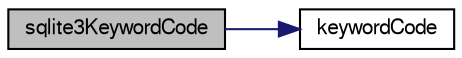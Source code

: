 digraph "sqlite3KeywordCode"
{
  edge [fontname="FreeSans",fontsize="10",labelfontname="FreeSans",labelfontsize="10"];
  node [fontname="FreeSans",fontsize="10",shape=record];
  rankdir="LR";
  Node574604 [label="sqlite3KeywordCode",height=0.2,width=0.4,color="black", fillcolor="grey75", style="filled", fontcolor="black"];
  Node574604 -> Node574605 [color="midnightblue",fontsize="10",style="solid",fontname="FreeSans"];
  Node574605 [label="keywordCode",height=0.2,width=0.4,color="black", fillcolor="white", style="filled",URL="$sqlite3_8c.html#aa955bae98c47221b815579359b52335c"];
}
